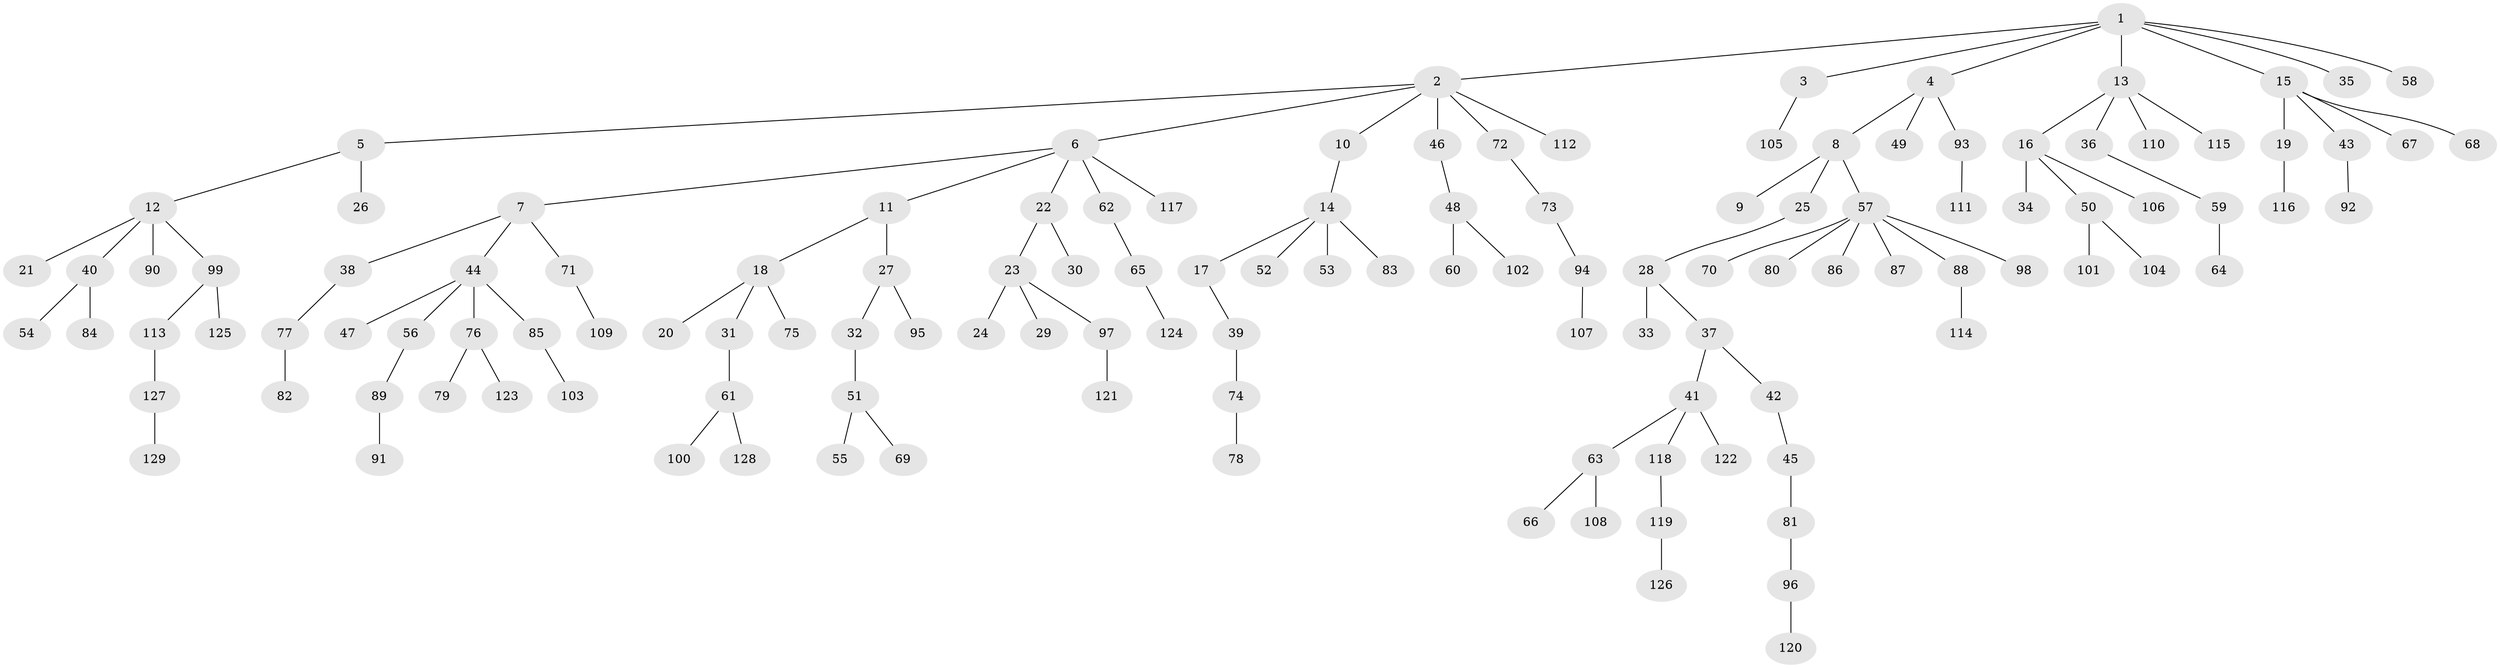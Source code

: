 // Generated by graph-tools (version 1.1) at 2025/50/03/09/25 03:50:19]
// undirected, 129 vertices, 128 edges
graph export_dot {
graph [start="1"]
  node [color=gray90,style=filled];
  1;
  2;
  3;
  4;
  5;
  6;
  7;
  8;
  9;
  10;
  11;
  12;
  13;
  14;
  15;
  16;
  17;
  18;
  19;
  20;
  21;
  22;
  23;
  24;
  25;
  26;
  27;
  28;
  29;
  30;
  31;
  32;
  33;
  34;
  35;
  36;
  37;
  38;
  39;
  40;
  41;
  42;
  43;
  44;
  45;
  46;
  47;
  48;
  49;
  50;
  51;
  52;
  53;
  54;
  55;
  56;
  57;
  58;
  59;
  60;
  61;
  62;
  63;
  64;
  65;
  66;
  67;
  68;
  69;
  70;
  71;
  72;
  73;
  74;
  75;
  76;
  77;
  78;
  79;
  80;
  81;
  82;
  83;
  84;
  85;
  86;
  87;
  88;
  89;
  90;
  91;
  92;
  93;
  94;
  95;
  96;
  97;
  98;
  99;
  100;
  101;
  102;
  103;
  104;
  105;
  106;
  107;
  108;
  109;
  110;
  111;
  112;
  113;
  114;
  115;
  116;
  117;
  118;
  119;
  120;
  121;
  122;
  123;
  124;
  125;
  126;
  127;
  128;
  129;
  1 -- 2;
  1 -- 3;
  1 -- 4;
  1 -- 13;
  1 -- 15;
  1 -- 35;
  1 -- 58;
  2 -- 5;
  2 -- 6;
  2 -- 10;
  2 -- 46;
  2 -- 72;
  2 -- 112;
  3 -- 105;
  4 -- 8;
  4 -- 49;
  4 -- 93;
  5 -- 12;
  5 -- 26;
  6 -- 7;
  6 -- 11;
  6 -- 22;
  6 -- 62;
  6 -- 117;
  7 -- 38;
  7 -- 44;
  7 -- 71;
  8 -- 9;
  8 -- 25;
  8 -- 57;
  10 -- 14;
  11 -- 18;
  11 -- 27;
  12 -- 21;
  12 -- 40;
  12 -- 90;
  12 -- 99;
  13 -- 16;
  13 -- 36;
  13 -- 110;
  13 -- 115;
  14 -- 17;
  14 -- 52;
  14 -- 53;
  14 -- 83;
  15 -- 19;
  15 -- 43;
  15 -- 67;
  15 -- 68;
  16 -- 34;
  16 -- 50;
  16 -- 106;
  17 -- 39;
  18 -- 20;
  18 -- 31;
  18 -- 75;
  19 -- 116;
  22 -- 23;
  22 -- 30;
  23 -- 24;
  23 -- 29;
  23 -- 97;
  25 -- 28;
  27 -- 32;
  27 -- 95;
  28 -- 33;
  28 -- 37;
  31 -- 61;
  32 -- 51;
  36 -- 59;
  37 -- 41;
  37 -- 42;
  38 -- 77;
  39 -- 74;
  40 -- 54;
  40 -- 84;
  41 -- 63;
  41 -- 118;
  41 -- 122;
  42 -- 45;
  43 -- 92;
  44 -- 47;
  44 -- 56;
  44 -- 76;
  44 -- 85;
  45 -- 81;
  46 -- 48;
  48 -- 60;
  48 -- 102;
  50 -- 101;
  50 -- 104;
  51 -- 55;
  51 -- 69;
  56 -- 89;
  57 -- 70;
  57 -- 80;
  57 -- 86;
  57 -- 87;
  57 -- 88;
  57 -- 98;
  59 -- 64;
  61 -- 100;
  61 -- 128;
  62 -- 65;
  63 -- 66;
  63 -- 108;
  65 -- 124;
  71 -- 109;
  72 -- 73;
  73 -- 94;
  74 -- 78;
  76 -- 79;
  76 -- 123;
  77 -- 82;
  81 -- 96;
  85 -- 103;
  88 -- 114;
  89 -- 91;
  93 -- 111;
  94 -- 107;
  96 -- 120;
  97 -- 121;
  99 -- 113;
  99 -- 125;
  113 -- 127;
  118 -- 119;
  119 -- 126;
  127 -- 129;
}
